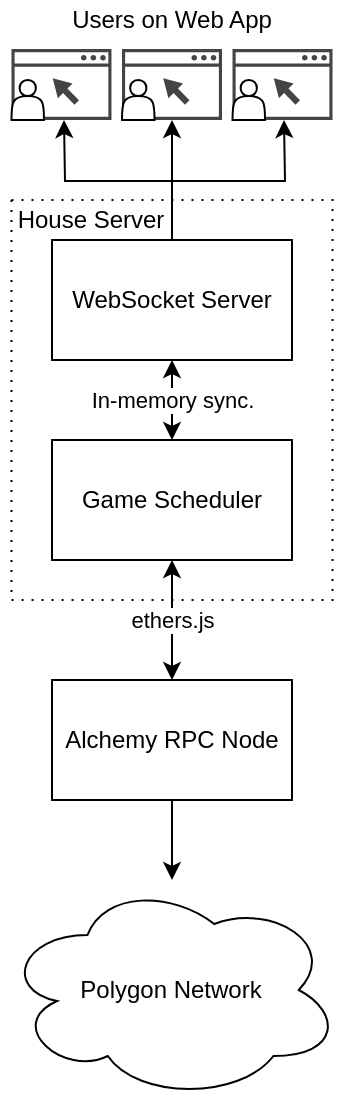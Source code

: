<mxfile version="16.5.1" type="device"><diagram id="1iUxTg1jd5-7-w6RJur6" name="Page-1"><mxGraphModel dx="813" dy="494" grid="1" gridSize="10" guides="1" tooltips="1" connect="1" arrows="1" fold="1" page="1" pageScale="1" pageWidth="827" pageHeight="1169" math="0" shadow="0"><root><mxCell id="0"/><mxCell id="1" parent="0"/><mxCell id="sWzbbV1xsaeVb7zcMnmf-19" value="" style="rounded=0;whiteSpace=wrap;html=1;fillColor=none;dashed=1;dashPattern=1 4;" vertex="1" parent="1"><mxGeometry x="313.74" y="230" width="160.52" height="200" as="geometry"/></mxCell><mxCell id="sWzbbV1xsaeVb7zcMnmf-7" style="edgeStyle=orthogonalEdgeStyle;rounded=0;orthogonalLoop=1;jettySize=auto;html=1;exitX=0.5;exitY=0;exitDx=0;exitDy=0;entryX=0.5;entryY=1;entryDx=0;entryDy=0;" edge="1" parent="1" source="sWzbbV1xsaeVb7zcMnmf-1"><mxGeometry relative="1" as="geometry"><mxPoint x="394" y="190" as="targetPoint"/></mxGeometry></mxCell><mxCell id="sWzbbV1xsaeVb7zcMnmf-8" style="edgeStyle=orthogonalEdgeStyle;rounded=0;orthogonalLoop=1;jettySize=auto;html=1;exitX=0.5;exitY=0;exitDx=0;exitDy=0;entryX=0.5;entryY=1;entryDx=0;entryDy=0;" edge="1" parent="1" source="sWzbbV1xsaeVb7zcMnmf-1"><mxGeometry relative="1" as="geometry"><mxPoint x="450" y="190" as="targetPoint"/></mxGeometry></mxCell><mxCell id="sWzbbV1xsaeVb7zcMnmf-9" style="edgeStyle=orthogonalEdgeStyle;rounded=0;orthogonalLoop=1;jettySize=auto;html=1;exitX=0.5;exitY=0;exitDx=0;exitDy=0;entryX=0.5;entryY=1;entryDx=0;entryDy=0;" edge="1" parent="1" source="sWzbbV1xsaeVb7zcMnmf-1"><mxGeometry relative="1" as="geometry"><mxPoint x="340" y="190" as="targetPoint"/></mxGeometry></mxCell><mxCell id="sWzbbV1xsaeVb7zcMnmf-16" value="In-memory sync." style="edgeStyle=orthogonalEdgeStyle;rounded=0;orthogonalLoop=1;jettySize=auto;html=1;exitX=0.5;exitY=1;exitDx=0;exitDy=0;entryX=0.5;entryY=0;entryDx=0;entryDy=0;startArrow=classic;startFill=1;" edge="1" parent="1" source="sWzbbV1xsaeVb7zcMnmf-1" target="sWzbbV1xsaeVb7zcMnmf-15"><mxGeometry relative="1" as="geometry"/></mxCell><mxCell id="sWzbbV1xsaeVb7zcMnmf-1" value="WebSocket Server" style="rounded=0;whiteSpace=wrap;html=1;" vertex="1" parent="1"><mxGeometry x="334" y="250" width="120" height="60" as="geometry"/></mxCell><mxCell id="sWzbbV1xsaeVb7zcMnmf-10" value="Polygon Network" style="ellipse;shape=cloud;whiteSpace=wrap;html=1;" vertex="1" parent="1"><mxGeometry x="309.47" y="570" width="169.05" height="110" as="geometry"/></mxCell><mxCell id="sWzbbV1xsaeVb7zcMnmf-14" style="edgeStyle=orthogonalEdgeStyle;rounded=0;orthogonalLoop=1;jettySize=auto;html=1;exitX=0.5;exitY=1;exitDx=0;exitDy=0;" edge="1" parent="1" source="sWzbbV1xsaeVb7zcMnmf-11" target="sWzbbV1xsaeVb7zcMnmf-10"><mxGeometry relative="1" as="geometry"/></mxCell><mxCell id="sWzbbV1xsaeVb7zcMnmf-11" value="Alchemy RPC Node" style="rounded=0;whiteSpace=wrap;html=1;" vertex="1" parent="1"><mxGeometry x="334" y="470" width="120" height="60" as="geometry"/></mxCell><mxCell id="sWzbbV1xsaeVb7zcMnmf-17" value="ethers.js" style="edgeStyle=orthogonalEdgeStyle;rounded=0;orthogonalLoop=1;jettySize=auto;html=1;exitX=0.5;exitY=1;exitDx=0;exitDy=0;entryX=0.5;entryY=0;entryDx=0;entryDy=0;startArrow=classic;startFill=1;" edge="1" parent="1" source="sWzbbV1xsaeVb7zcMnmf-15" target="sWzbbV1xsaeVb7zcMnmf-11"><mxGeometry relative="1" as="geometry"/></mxCell><mxCell id="sWzbbV1xsaeVb7zcMnmf-15" value="Game Scheduler" style="rounded=0;whiteSpace=wrap;html=1;fillColor=default;" vertex="1" parent="1"><mxGeometry x="334" y="350" width="120" height="60" as="geometry"/></mxCell><mxCell id="sWzbbV1xsaeVb7zcMnmf-20" value="House Server" style="text;html=1;strokeColor=none;fillColor=none;align=center;verticalAlign=middle;whiteSpace=wrap;rounded=0;dashed=1;dashPattern=1 4;" vertex="1" parent="1"><mxGeometry x="313.74" y="230" width="78.53" height="20" as="geometry"/></mxCell><mxCell id="sWzbbV1xsaeVb7zcMnmf-24" value="" style="sketch=0;pointerEvents=1;shadow=0;dashed=0;html=1;strokeColor=none;fillColor=#434445;aspect=fixed;labelPosition=center;verticalLabelPosition=bottom;verticalAlign=top;align=center;outlineConnect=0;shape=mxgraph.vvd.web_browser;dashPattern=1 4;" vertex="1" parent="1"><mxGeometry x="313.74" y="154.5" width="50" height="35.5" as="geometry"/></mxCell><mxCell id="sWzbbV1xsaeVb7zcMnmf-25" value="" style="sketch=0;pointerEvents=1;shadow=0;dashed=0;html=1;strokeColor=none;fillColor=#434445;aspect=fixed;labelPosition=center;verticalLabelPosition=bottom;verticalAlign=top;align=center;outlineConnect=0;shape=mxgraph.vvd.web_browser;dashPattern=1 4;" vertex="1" parent="1"><mxGeometry x="369" y="154.5" width="50" height="35.5" as="geometry"/></mxCell><mxCell id="sWzbbV1xsaeVb7zcMnmf-26" value="" style="sketch=0;pointerEvents=1;shadow=0;dashed=0;html=1;strokeColor=none;fillColor=#434445;aspect=fixed;labelPosition=center;verticalLabelPosition=bottom;verticalAlign=top;align=center;outlineConnect=0;shape=mxgraph.vvd.web_browser;dashPattern=1 4;" vertex="1" parent="1"><mxGeometry x="424.26" y="154.5" width="50" height="35.5" as="geometry"/></mxCell><mxCell id="sWzbbV1xsaeVb7zcMnmf-27" value="" style="shape=actor;whiteSpace=wrap;html=1;fillColor=default;" vertex="1" parent="1"><mxGeometry x="313.74" y="170" width="16.26" height="20" as="geometry"/></mxCell><mxCell id="sWzbbV1xsaeVb7zcMnmf-28" value="" style="shape=actor;whiteSpace=wrap;html=1;fillColor=default;" vertex="1" parent="1"><mxGeometry x="369" y="170" width="16.26" height="20" as="geometry"/></mxCell><mxCell id="sWzbbV1xsaeVb7zcMnmf-30" value="" style="shape=actor;whiteSpace=wrap;html=1;fillColor=default;" vertex="1" parent="1"><mxGeometry x="424.26" y="170" width="16.26" height="20" as="geometry"/></mxCell><mxCell id="sWzbbV1xsaeVb7zcMnmf-31" value="Users on Web App" style="text;html=1;strokeColor=none;fillColor=none;align=center;verticalAlign=middle;whiteSpace=wrap;rounded=0;" vertex="1" parent="1"><mxGeometry x="336" y="130" width="116" height="20" as="geometry"/></mxCell></root></mxGraphModel></diagram></mxfile>